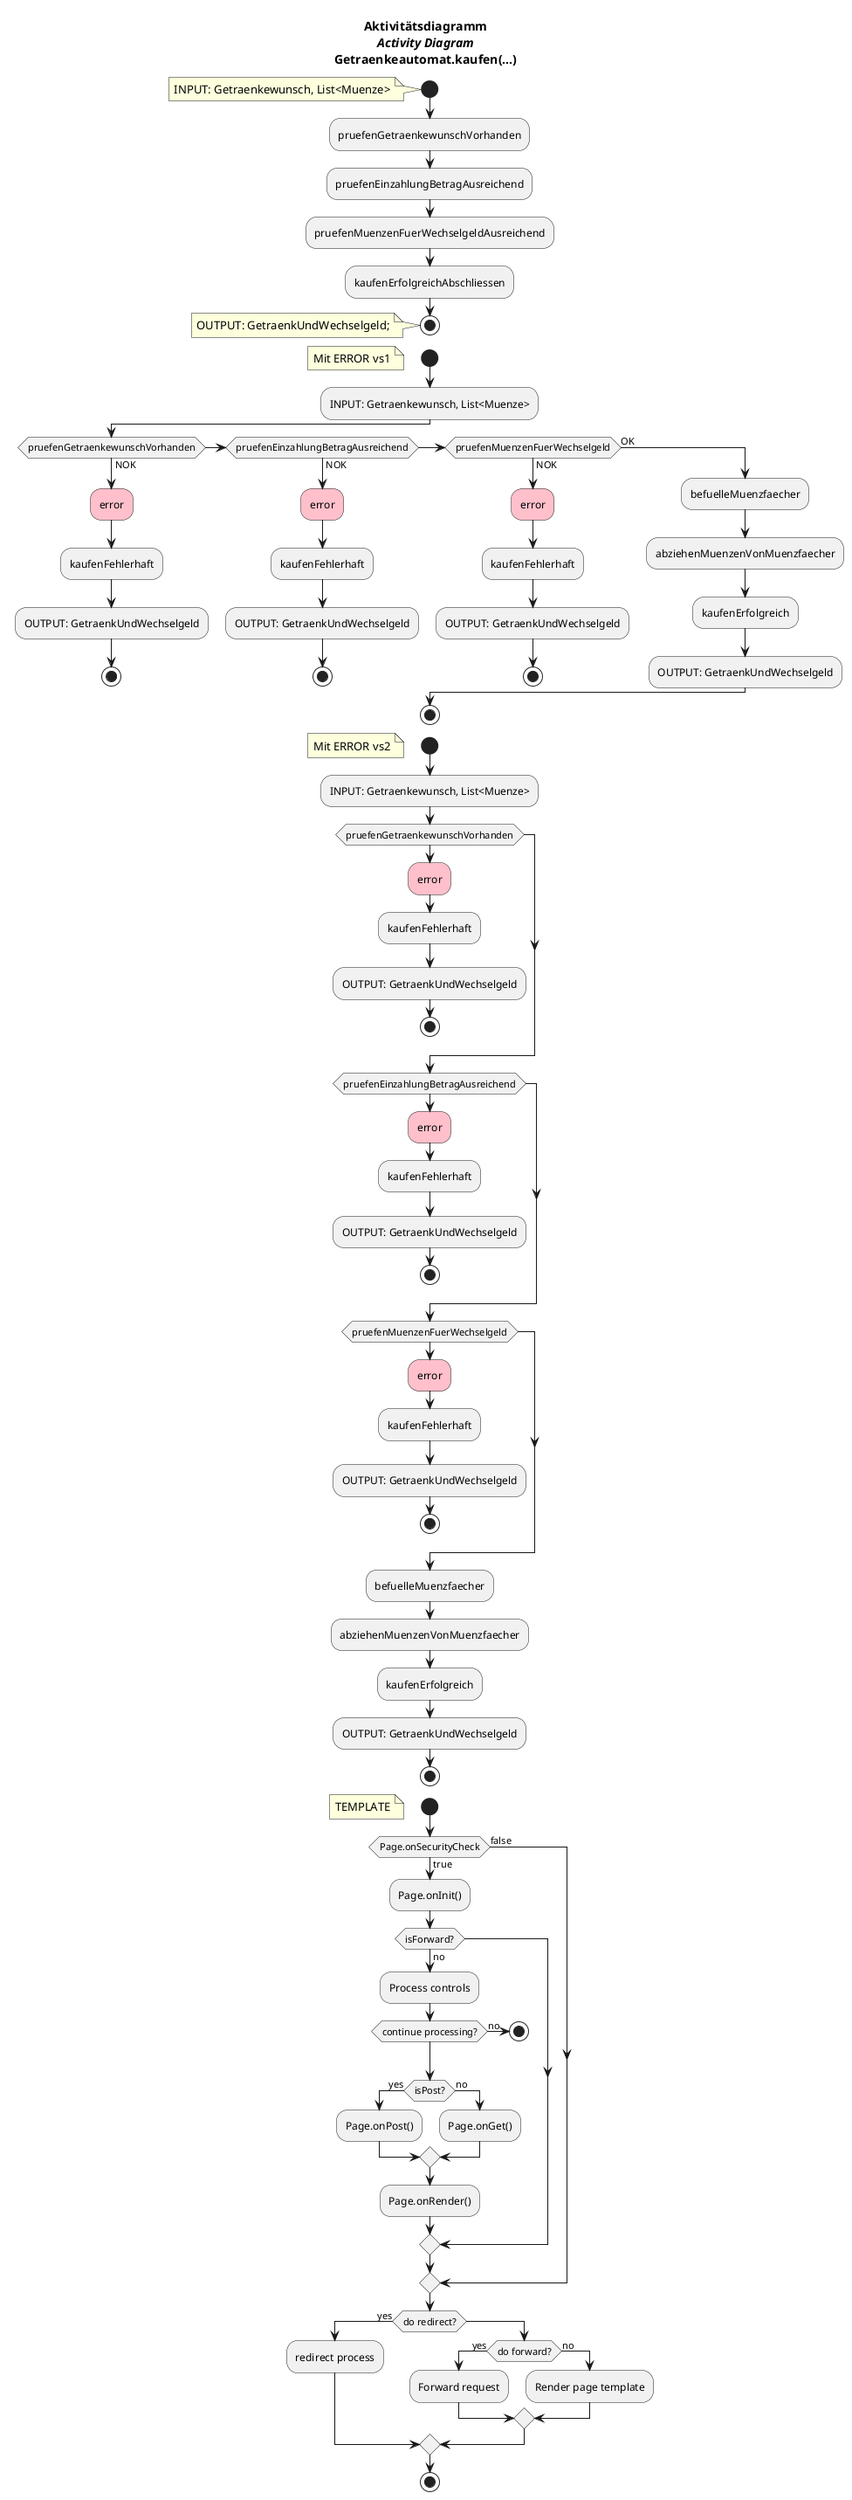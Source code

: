 @startuml
'https://plantuml.com/de/activity-diagram-legacy
'https://plantuml.com/activity-diagram-beta

title
 Aktivitätsdiagramm
 <i>Activity Diagram</i>
 Getraenkeautomat.kaufen(...)
end title

'======================================

start
note left: INPUT: Getraenkewunsch, List<Muenze>
:pruefenGetraenkewunschVorhanden;
:pruefenEinzahlungBetragAusreichend;
:pruefenMuenzenFuerWechselgeldAusreichend;
:kaufenErfolgreichAbschliessen;
stop
note left: OUTPUT: GetraenkUndWechselgeld;

'======================================

start
floating note left: Mit ERROR vs1
:INPUT: Getraenkewunsch, List<Muenze>;
if (pruefenGetraenkewunschVorhanden) then (NOK)
#pink:error;
:kaufenFehlerhaft;
:OUTPUT: GetraenkUndWechselgeld;
stop

elseif (pruefenEinzahlungBetragAusreichend) then (NOK)
#pink:error;
:kaufenFehlerhaft;
:OUTPUT: GetraenkUndWechselgeld;
stop

elseif (pruefenMuenzenFuerWechselgeld) then (NOK)
#pink:error;
:kaufenFehlerhaft;
:OUTPUT: GetraenkUndWechselgeld;
stop

else (OK)
:befuelleMuenzfaecher;
:abziehenMuenzenVonMuenzfaecher;
:kaufenErfolgreich;
:OUTPUT: GetraenkUndWechselgeld;
endif
stop


'======================================

start
floating note left: Mit ERROR vs2
:INPUT: Getraenkewunsch, List<Muenze>;

if (pruefenGetraenkewunschVorhanden) then
#pink:error;
:kaufenFehlerhaft;
:OUTPUT: GetraenkUndWechselgeld;
stop
endif

if (pruefenEinzahlungBetragAusreichend) then
#pink:error;
:kaufenFehlerhaft;
:OUTPUT: GetraenkUndWechselgeld;
stop
endif

if (pruefenMuenzenFuerWechselgeld) then
#pink:error;
:kaufenFehlerhaft;
:OUTPUT: GetraenkUndWechselgeld;
stop
endif

:befuelleMuenzfaecher;
:abziehenMuenzenVonMuenzfaecher;
:kaufenErfolgreich;
:OUTPUT: GetraenkUndWechselgeld;
stop


'======================================

start
floating note left: TEMPLATE

if (Page.onSecurityCheck) then (true)
  :Page.onInit();
  if (isForward?) then (no)
    :Process controls;
    if (continue processing?) then (no)
      stop
    endif

    if (isPost?) then (yes)
      :Page.onPost();
    else (no)
      :Page.onGet();
    endif
    :Page.onRender();
  endif
else (false)
endif

if (do redirect?) then (yes)
  :redirect process;
else
  if (do forward?) then (yes)
    :Forward request;
  else (no)
    :Render page template;
  endif
endif

stop

@enduml